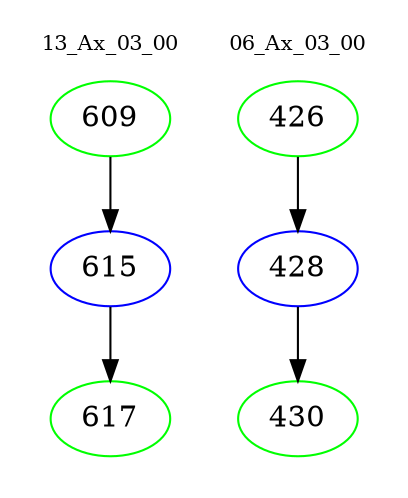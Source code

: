 digraph{
subgraph cluster_0 {
color = white
label = "13_Ax_03_00";
fontsize=10;
T0_609 [label="609", color="green"]
T0_609 -> T0_615 [color="black"]
T0_615 [label="615", color="blue"]
T0_615 -> T0_617 [color="black"]
T0_617 [label="617", color="green"]
}
subgraph cluster_1 {
color = white
label = "06_Ax_03_00";
fontsize=10;
T1_426 [label="426", color="green"]
T1_426 -> T1_428 [color="black"]
T1_428 [label="428", color="blue"]
T1_428 -> T1_430 [color="black"]
T1_430 [label="430", color="green"]
}
}
